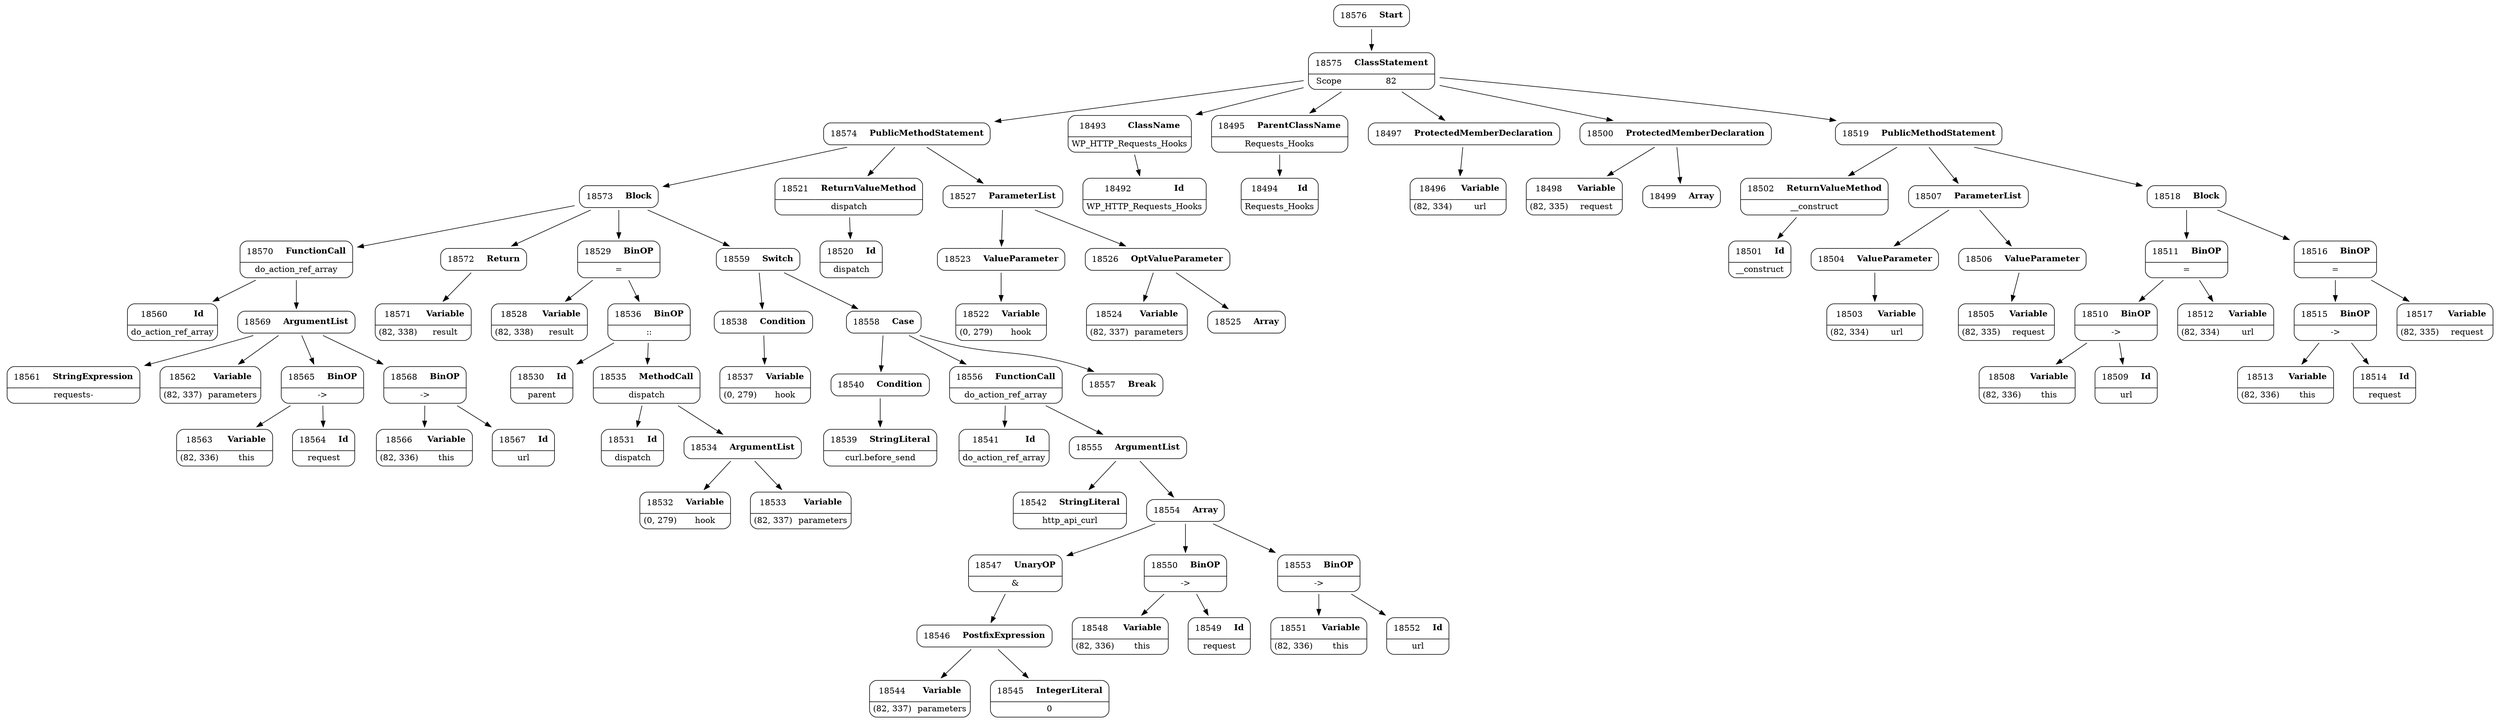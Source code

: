 digraph ast {
node [shape=none];
18560 [label=<<TABLE border='1' cellspacing='0' cellpadding='10' style='rounded' ><TR><TD border='0'>18560</TD><TD border='0'><B>Id</B></TD></TR><HR/><TR><TD border='0' cellpadding='5' colspan='2'>do_action_ref_array</TD></TR></TABLE>>];
18561 [label=<<TABLE border='1' cellspacing='0' cellpadding='10' style='rounded' ><TR><TD border='0'>18561</TD><TD border='0'><B>StringExpression</B></TD></TR><HR/><TR><TD border='0' cellpadding='5' colspan='2'>requests-</TD></TR></TABLE>>];
18562 [label=<<TABLE border='1' cellspacing='0' cellpadding='10' style='rounded' ><TR><TD border='0'>18562</TD><TD border='0'><B>Variable</B></TD></TR><HR/><TR><TD border='0' cellpadding='5'>(82, 337)</TD><TD border='0' cellpadding='5'>parameters</TD></TR></TABLE>>];
18563 [label=<<TABLE border='1' cellspacing='0' cellpadding='10' style='rounded' ><TR><TD border='0'>18563</TD><TD border='0'><B>Variable</B></TD></TR><HR/><TR><TD border='0' cellpadding='5'>(82, 336)</TD><TD border='0' cellpadding='5'>this</TD></TR></TABLE>>];
18564 [label=<<TABLE border='1' cellspacing='0' cellpadding='10' style='rounded' ><TR><TD border='0'>18564</TD><TD border='0'><B>Id</B></TD></TR><HR/><TR><TD border='0' cellpadding='5' colspan='2'>request</TD></TR></TABLE>>];
18565 [label=<<TABLE border='1' cellspacing='0' cellpadding='10' style='rounded' ><TR><TD border='0'>18565</TD><TD border='0'><B>BinOP</B></TD></TR><HR/><TR><TD border='0' cellpadding='5' colspan='2'>-&gt;</TD></TR></TABLE>>];
18565 -> 18563 [weight=2];
18565 -> 18564 [weight=2];
18566 [label=<<TABLE border='1' cellspacing='0' cellpadding='10' style='rounded' ><TR><TD border='0'>18566</TD><TD border='0'><B>Variable</B></TD></TR><HR/><TR><TD border='0' cellpadding='5'>(82, 336)</TD><TD border='0' cellpadding='5'>this</TD></TR></TABLE>>];
18567 [label=<<TABLE border='1' cellspacing='0' cellpadding='10' style='rounded' ><TR><TD border='0'>18567</TD><TD border='0'><B>Id</B></TD></TR><HR/><TR><TD border='0' cellpadding='5' colspan='2'>url</TD></TR></TABLE>>];
18568 [label=<<TABLE border='1' cellspacing='0' cellpadding='10' style='rounded' ><TR><TD border='0'>18568</TD><TD border='0'><B>BinOP</B></TD></TR><HR/><TR><TD border='0' cellpadding='5' colspan='2'>-&gt;</TD></TR></TABLE>>];
18568 -> 18566 [weight=2];
18568 -> 18567 [weight=2];
18569 [label=<<TABLE border='1' cellspacing='0' cellpadding='10' style='rounded' ><TR><TD border='0'>18569</TD><TD border='0'><B>ArgumentList</B></TD></TR></TABLE>>];
18569 -> 18561 [weight=2];
18569 -> 18562 [weight=2];
18569 -> 18565 [weight=2];
18569 -> 18568 [weight=2];
18570 [label=<<TABLE border='1' cellspacing='0' cellpadding='10' style='rounded' ><TR><TD border='0'>18570</TD><TD border='0'><B>FunctionCall</B></TD></TR><HR/><TR><TD border='0' cellpadding='5' colspan='2'>do_action_ref_array</TD></TR></TABLE>>];
18570 -> 18560 [weight=2];
18570 -> 18569 [weight=2];
18571 [label=<<TABLE border='1' cellspacing='0' cellpadding='10' style='rounded' ><TR><TD border='0'>18571</TD><TD border='0'><B>Variable</B></TD></TR><HR/><TR><TD border='0' cellpadding='5'>(82, 338)</TD><TD border='0' cellpadding='5'>result</TD></TR></TABLE>>];
18572 [label=<<TABLE border='1' cellspacing='0' cellpadding='10' style='rounded' ><TR><TD border='0'>18572</TD><TD border='0'><B>Return</B></TD></TR></TABLE>>];
18572 -> 18571 [weight=2];
18573 [label=<<TABLE border='1' cellspacing='0' cellpadding='10' style='rounded' ><TR><TD border='0'>18573</TD><TD border='0'><B>Block</B></TD></TR></TABLE>>];
18573 -> 18529 [weight=2];
18573 -> 18559 [weight=2];
18573 -> 18570 [weight=2];
18573 -> 18572 [weight=2];
18574 [label=<<TABLE border='1' cellspacing='0' cellpadding='10' style='rounded' ><TR><TD border='0'>18574</TD><TD border='0'><B>PublicMethodStatement</B></TD></TR></TABLE>>];
18574 -> 18521 [weight=2];
18574 -> 18527 [weight=2];
18574 -> 18573 [weight=2];
18575 [label=<<TABLE border='1' cellspacing='0' cellpadding='10' style='rounded' ><TR><TD border='0'>18575</TD><TD border='0'><B>ClassStatement</B></TD></TR><HR/><TR><TD border='0' cellpadding='5'>Scope</TD><TD border='0' cellpadding='5'>82</TD></TR></TABLE>>];
18575 -> 18493 [weight=2];
18575 -> 18495 [weight=2];
18575 -> 18497 [weight=2];
18575 -> 18500 [weight=2];
18575 -> 18519 [weight=2];
18575 -> 18574 [weight=2];
18576 [label=<<TABLE border='1' cellspacing='0' cellpadding='10' style='rounded' ><TR><TD border='0'>18576</TD><TD border='0'><B>Start</B></TD></TR></TABLE>>];
18576 -> 18575 [weight=2];
18492 [label=<<TABLE border='1' cellspacing='0' cellpadding='10' style='rounded' ><TR><TD border='0'>18492</TD><TD border='0'><B>Id</B></TD></TR><HR/><TR><TD border='0' cellpadding='5' colspan='2'>WP_HTTP_Requests_Hooks</TD></TR></TABLE>>];
18493 [label=<<TABLE border='1' cellspacing='0' cellpadding='10' style='rounded' ><TR><TD border='0'>18493</TD><TD border='0'><B>ClassName</B></TD></TR><HR/><TR><TD border='0' cellpadding='5' colspan='2'>WP_HTTP_Requests_Hooks</TD></TR></TABLE>>];
18493 -> 18492 [weight=2];
18494 [label=<<TABLE border='1' cellspacing='0' cellpadding='10' style='rounded' ><TR><TD border='0'>18494</TD><TD border='0'><B>Id</B></TD></TR><HR/><TR><TD border='0' cellpadding='5' colspan='2'>Requests_Hooks</TD></TR></TABLE>>];
18495 [label=<<TABLE border='1' cellspacing='0' cellpadding='10' style='rounded' ><TR><TD border='0'>18495</TD><TD border='0'><B>ParentClassName</B></TD></TR><HR/><TR><TD border='0' cellpadding='5' colspan='2'>Requests_Hooks</TD></TR></TABLE>>];
18495 -> 18494 [weight=2];
18496 [label=<<TABLE border='1' cellspacing='0' cellpadding='10' style='rounded' ><TR><TD border='0'>18496</TD><TD border='0'><B>Variable</B></TD></TR><HR/><TR><TD border='0' cellpadding='5'>(82, 334)</TD><TD border='0' cellpadding='5'>url</TD></TR></TABLE>>];
18497 [label=<<TABLE border='1' cellspacing='0' cellpadding='10' style='rounded' ><TR><TD border='0'>18497</TD><TD border='0'><B>ProtectedMemberDeclaration</B></TD></TR></TABLE>>];
18497 -> 18496 [weight=2];
18498 [label=<<TABLE border='1' cellspacing='0' cellpadding='10' style='rounded' ><TR><TD border='0'>18498</TD><TD border='0'><B>Variable</B></TD></TR><HR/><TR><TD border='0' cellpadding='5'>(82, 335)</TD><TD border='0' cellpadding='5'>request</TD></TR></TABLE>>];
18499 [label=<<TABLE border='1' cellspacing='0' cellpadding='10' style='rounded' ><TR><TD border='0'>18499</TD><TD border='0'><B>Array</B></TD></TR></TABLE>>];
18500 [label=<<TABLE border='1' cellspacing='0' cellpadding='10' style='rounded' ><TR><TD border='0'>18500</TD><TD border='0'><B>ProtectedMemberDeclaration</B></TD></TR></TABLE>>];
18500 -> 18498 [weight=2];
18500 -> 18499 [weight=2];
18501 [label=<<TABLE border='1' cellspacing='0' cellpadding='10' style='rounded' ><TR><TD border='0'>18501</TD><TD border='0'><B>Id</B></TD></TR><HR/><TR><TD border='0' cellpadding='5' colspan='2'>__construct</TD></TR></TABLE>>];
18502 [label=<<TABLE border='1' cellspacing='0' cellpadding='10' style='rounded' ><TR><TD border='0'>18502</TD><TD border='0'><B>ReturnValueMethod</B></TD></TR><HR/><TR><TD border='0' cellpadding='5' colspan='2'>__construct</TD></TR></TABLE>>];
18502 -> 18501 [weight=2];
18503 [label=<<TABLE border='1' cellspacing='0' cellpadding='10' style='rounded' ><TR><TD border='0'>18503</TD><TD border='0'><B>Variable</B></TD></TR><HR/><TR><TD border='0' cellpadding='5'>(82, 334)</TD><TD border='0' cellpadding='5'>url</TD></TR></TABLE>>];
18504 [label=<<TABLE border='1' cellspacing='0' cellpadding='10' style='rounded' ><TR><TD border='0'>18504</TD><TD border='0'><B>ValueParameter</B></TD></TR></TABLE>>];
18504 -> 18503 [weight=2];
18505 [label=<<TABLE border='1' cellspacing='0' cellpadding='10' style='rounded' ><TR><TD border='0'>18505</TD><TD border='0'><B>Variable</B></TD></TR><HR/><TR><TD border='0' cellpadding='5'>(82, 335)</TD><TD border='0' cellpadding='5'>request</TD></TR></TABLE>>];
18506 [label=<<TABLE border='1' cellspacing='0' cellpadding='10' style='rounded' ><TR><TD border='0'>18506</TD><TD border='0'><B>ValueParameter</B></TD></TR></TABLE>>];
18506 -> 18505 [weight=2];
18507 [label=<<TABLE border='1' cellspacing='0' cellpadding='10' style='rounded' ><TR><TD border='0'>18507</TD><TD border='0'><B>ParameterList</B></TD></TR></TABLE>>];
18507 -> 18504 [weight=2];
18507 -> 18506 [weight=2];
18508 [label=<<TABLE border='1' cellspacing='0' cellpadding='10' style='rounded' ><TR><TD border='0'>18508</TD><TD border='0'><B>Variable</B></TD></TR><HR/><TR><TD border='0' cellpadding='5'>(82, 336)</TD><TD border='0' cellpadding='5'>this</TD></TR></TABLE>>];
18509 [label=<<TABLE border='1' cellspacing='0' cellpadding='10' style='rounded' ><TR><TD border='0'>18509</TD><TD border='0'><B>Id</B></TD></TR><HR/><TR><TD border='0' cellpadding='5' colspan='2'>url</TD></TR></TABLE>>];
18510 [label=<<TABLE border='1' cellspacing='0' cellpadding='10' style='rounded' ><TR><TD border='0'>18510</TD><TD border='0'><B>BinOP</B></TD></TR><HR/><TR><TD border='0' cellpadding='5' colspan='2'>-&gt;</TD></TR></TABLE>>];
18510 -> 18508 [weight=2];
18510 -> 18509 [weight=2];
18511 [label=<<TABLE border='1' cellspacing='0' cellpadding='10' style='rounded' ><TR><TD border='0'>18511</TD><TD border='0'><B>BinOP</B></TD></TR><HR/><TR><TD border='0' cellpadding='5' colspan='2'>=</TD></TR></TABLE>>];
18511 -> 18510 [weight=2];
18511 -> 18512 [weight=2];
18512 [label=<<TABLE border='1' cellspacing='0' cellpadding='10' style='rounded' ><TR><TD border='0'>18512</TD><TD border='0'><B>Variable</B></TD></TR><HR/><TR><TD border='0' cellpadding='5'>(82, 334)</TD><TD border='0' cellpadding='5'>url</TD></TR></TABLE>>];
18513 [label=<<TABLE border='1' cellspacing='0' cellpadding='10' style='rounded' ><TR><TD border='0'>18513</TD><TD border='0'><B>Variable</B></TD></TR><HR/><TR><TD border='0' cellpadding='5'>(82, 336)</TD><TD border='0' cellpadding='5'>this</TD></TR></TABLE>>];
18514 [label=<<TABLE border='1' cellspacing='0' cellpadding='10' style='rounded' ><TR><TD border='0'>18514</TD><TD border='0'><B>Id</B></TD></TR><HR/><TR><TD border='0' cellpadding='5' colspan='2'>request</TD></TR></TABLE>>];
18515 [label=<<TABLE border='1' cellspacing='0' cellpadding='10' style='rounded' ><TR><TD border='0'>18515</TD><TD border='0'><B>BinOP</B></TD></TR><HR/><TR><TD border='0' cellpadding='5' colspan='2'>-&gt;</TD></TR></TABLE>>];
18515 -> 18513 [weight=2];
18515 -> 18514 [weight=2];
18516 [label=<<TABLE border='1' cellspacing='0' cellpadding='10' style='rounded' ><TR><TD border='0'>18516</TD><TD border='0'><B>BinOP</B></TD></TR><HR/><TR><TD border='0' cellpadding='5' colspan='2'>=</TD></TR></TABLE>>];
18516 -> 18515 [weight=2];
18516 -> 18517 [weight=2];
18517 [label=<<TABLE border='1' cellspacing='0' cellpadding='10' style='rounded' ><TR><TD border='0'>18517</TD><TD border='0'><B>Variable</B></TD></TR><HR/><TR><TD border='0' cellpadding='5'>(82, 335)</TD><TD border='0' cellpadding='5'>request</TD></TR></TABLE>>];
18518 [label=<<TABLE border='1' cellspacing='0' cellpadding='10' style='rounded' ><TR><TD border='0'>18518</TD><TD border='0'><B>Block</B></TD></TR></TABLE>>];
18518 -> 18511 [weight=2];
18518 -> 18516 [weight=2];
18519 [label=<<TABLE border='1' cellspacing='0' cellpadding='10' style='rounded' ><TR><TD border='0'>18519</TD><TD border='0'><B>PublicMethodStatement</B></TD></TR></TABLE>>];
18519 -> 18502 [weight=2];
18519 -> 18507 [weight=2];
18519 -> 18518 [weight=2];
18520 [label=<<TABLE border='1' cellspacing='0' cellpadding='10' style='rounded' ><TR><TD border='0'>18520</TD><TD border='0'><B>Id</B></TD></TR><HR/><TR><TD border='0' cellpadding='5' colspan='2'>dispatch</TD></TR></TABLE>>];
18521 [label=<<TABLE border='1' cellspacing='0' cellpadding='10' style='rounded' ><TR><TD border='0'>18521</TD><TD border='0'><B>ReturnValueMethod</B></TD></TR><HR/><TR><TD border='0' cellpadding='5' colspan='2'>dispatch</TD></TR></TABLE>>];
18521 -> 18520 [weight=2];
18522 [label=<<TABLE border='1' cellspacing='0' cellpadding='10' style='rounded' ><TR><TD border='0'>18522</TD><TD border='0'><B>Variable</B></TD></TR><HR/><TR><TD border='0' cellpadding='5'>(0, 279)</TD><TD border='0' cellpadding='5'>hook</TD></TR></TABLE>>];
18523 [label=<<TABLE border='1' cellspacing='0' cellpadding='10' style='rounded' ><TR><TD border='0'>18523</TD><TD border='0'><B>ValueParameter</B></TD></TR></TABLE>>];
18523 -> 18522 [weight=2];
18524 [label=<<TABLE border='1' cellspacing='0' cellpadding='10' style='rounded' ><TR><TD border='0'>18524</TD><TD border='0'><B>Variable</B></TD></TR><HR/><TR><TD border='0' cellpadding='5'>(82, 337)</TD><TD border='0' cellpadding='5'>parameters</TD></TR></TABLE>>];
18525 [label=<<TABLE border='1' cellspacing='0' cellpadding='10' style='rounded' ><TR><TD border='0'>18525</TD><TD border='0'><B>Array</B></TD></TR></TABLE>>];
18526 [label=<<TABLE border='1' cellspacing='0' cellpadding='10' style='rounded' ><TR><TD border='0'>18526</TD><TD border='0'><B>OptValueParameter</B></TD></TR></TABLE>>];
18526 -> 18524 [weight=2];
18526 -> 18525 [weight=2];
18527 [label=<<TABLE border='1' cellspacing='0' cellpadding='10' style='rounded' ><TR><TD border='0'>18527</TD><TD border='0'><B>ParameterList</B></TD></TR></TABLE>>];
18527 -> 18523 [weight=2];
18527 -> 18526 [weight=2];
18528 [label=<<TABLE border='1' cellspacing='0' cellpadding='10' style='rounded' ><TR><TD border='0'>18528</TD><TD border='0'><B>Variable</B></TD></TR><HR/><TR><TD border='0' cellpadding='5'>(82, 338)</TD><TD border='0' cellpadding='5'>result</TD></TR></TABLE>>];
18529 [label=<<TABLE border='1' cellspacing='0' cellpadding='10' style='rounded' ><TR><TD border='0'>18529</TD><TD border='0'><B>BinOP</B></TD></TR><HR/><TR><TD border='0' cellpadding='5' colspan='2'>=</TD></TR></TABLE>>];
18529 -> 18528 [weight=2];
18529 -> 18536 [weight=2];
18530 [label=<<TABLE border='1' cellspacing='0' cellpadding='10' style='rounded' ><TR><TD border='0'>18530</TD><TD border='0'><B>Id</B></TD></TR><HR/><TR><TD border='0' cellpadding='5' colspan='2'>parent</TD></TR></TABLE>>];
18531 [label=<<TABLE border='1' cellspacing='0' cellpadding='10' style='rounded' ><TR><TD border='0'>18531</TD><TD border='0'><B>Id</B></TD></TR><HR/><TR><TD border='0' cellpadding='5' colspan='2'>dispatch</TD></TR></TABLE>>];
18532 [label=<<TABLE border='1' cellspacing='0' cellpadding='10' style='rounded' ><TR><TD border='0'>18532</TD><TD border='0'><B>Variable</B></TD></TR><HR/><TR><TD border='0' cellpadding='5'>(0, 279)</TD><TD border='0' cellpadding='5'>hook</TD></TR></TABLE>>];
18533 [label=<<TABLE border='1' cellspacing='0' cellpadding='10' style='rounded' ><TR><TD border='0'>18533</TD><TD border='0'><B>Variable</B></TD></TR><HR/><TR><TD border='0' cellpadding='5'>(82, 337)</TD><TD border='0' cellpadding='5'>parameters</TD></TR></TABLE>>];
18534 [label=<<TABLE border='1' cellspacing='0' cellpadding='10' style='rounded' ><TR><TD border='0'>18534</TD><TD border='0'><B>ArgumentList</B></TD></TR></TABLE>>];
18534 -> 18532 [weight=2];
18534 -> 18533 [weight=2];
18535 [label=<<TABLE border='1' cellspacing='0' cellpadding='10' style='rounded' ><TR><TD border='0'>18535</TD><TD border='0'><B>MethodCall</B></TD></TR><HR/><TR><TD border='0' cellpadding='5' colspan='2'>dispatch</TD></TR></TABLE>>];
18535 -> 18531 [weight=2];
18535 -> 18534 [weight=2];
18536 [label=<<TABLE border='1' cellspacing='0' cellpadding='10' style='rounded' ><TR><TD border='0'>18536</TD><TD border='0'><B>BinOP</B></TD></TR><HR/><TR><TD border='0' cellpadding='5' colspan='2'>::</TD></TR></TABLE>>];
18536 -> 18530 [weight=2];
18536 -> 18535 [weight=2];
18537 [label=<<TABLE border='1' cellspacing='0' cellpadding='10' style='rounded' ><TR><TD border='0'>18537</TD><TD border='0'><B>Variable</B></TD></TR><HR/><TR><TD border='0' cellpadding='5'>(0, 279)</TD><TD border='0' cellpadding='5'>hook</TD></TR></TABLE>>];
18538 [label=<<TABLE border='1' cellspacing='0' cellpadding='10' style='rounded' ><TR><TD border='0'>18538</TD><TD border='0'><B>Condition</B></TD></TR></TABLE>>];
18538 -> 18537 [weight=2];
18539 [label=<<TABLE border='1' cellspacing='0' cellpadding='10' style='rounded' ><TR><TD border='0'>18539</TD><TD border='0'><B>StringLiteral</B></TD></TR><HR/><TR><TD border='0' cellpadding='5' colspan='2'>curl.before_send</TD></TR></TABLE>>];
18540 [label=<<TABLE border='1' cellspacing='0' cellpadding='10' style='rounded' ><TR><TD border='0'>18540</TD><TD border='0'><B>Condition</B></TD></TR></TABLE>>];
18540 -> 18539 [weight=2];
18541 [label=<<TABLE border='1' cellspacing='0' cellpadding='10' style='rounded' ><TR><TD border='0'>18541</TD><TD border='0'><B>Id</B></TD></TR><HR/><TR><TD border='0' cellpadding='5' colspan='2'>do_action_ref_array</TD></TR></TABLE>>];
18542 [label=<<TABLE border='1' cellspacing='0' cellpadding='10' style='rounded' ><TR><TD border='0'>18542</TD><TD border='0'><B>StringLiteral</B></TD></TR><HR/><TR><TD border='0' cellpadding='5' colspan='2'>http_api_curl</TD></TR></TABLE>>];
18544 [label=<<TABLE border='1' cellspacing='0' cellpadding='10' style='rounded' ><TR><TD border='0'>18544</TD><TD border='0'><B>Variable</B></TD></TR><HR/><TR><TD border='0' cellpadding='5'>(82, 337)</TD><TD border='0' cellpadding='5'>parameters</TD></TR></TABLE>>];
18545 [label=<<TABLE border='1' cellspacing='0' cellpadding='10' style='rounded' ><TR><TD border='0'>18545</TD><TD border='0'><B>IntegerLiteral</B></TD></TR><HR/><TR><TD border='0' cellpadding='5' colspan='2'>0</TD></TR></TABLE>>];
18546 [label=<<TABLE border='1' cellspacing='0' cellpadding='10' style='rounded' ><TR><TD border='0'>18546</TD><TD border='0'><B>PostfixExpression</B></TD></TR></TABLE>>];
18546 -> 18544 [weight=2];
18546 -> 18545 [weight=2];
18547 [label=<<TABLE border='1' cellspacing='0' cellpadding='10' style='rounded' ><TR><TD border='0'>18547</TD><TD border='0'><B>UnaryOP</B></TD></TR><HR/><TR><TD border='0' cellpadding='5' colspan='2'>&amp;</TD></TR></TABLE>>];
18547 -> 18546 [weight=2];
18548 [label=<<TABLE border='1' cellspacing='0' cellpadding='10' style='rounded' ><TR><TD border='0'>18548</TD><TD border='0'><B>Variable</B></TD></TR><HR/><TR><TD border='0' cellpadding='5'>(82, 336)</TD><TD border='0' cellpadding='5'>this</TD></TR></TABLE>>];
18549 [label=<<TABLE border='1' cellspacing='0' cellpadding='10' style='rounded' ><TR><TD border='0'>18549</TD><TD border='0'><B>Id</B></TD></TR><HR/><TR><TD border='0' cellpadding='5' colspan='2'>request</TD></TR></TABLE>>];
18550 [label=<<TABLE border='1' cellspacing='0' cellpadding='10' style='rounded' ><TR><TD border='0'>18550</TD><TD border='0'><B>BinOP</B></TD></TR><HR/><TR><TD border='0' cellpadding='5' colspan='2'>-&gt;</TD></TR></TABLE>>];
18550 -> 18548 [weight=2];
18550 -> 18549 [weight=2];
18551 [label=<<TABLE border='1' cellspacing='0' cellpadding='10' style='rounded' ><TR><TD border='0'>18551</TD><TD border='0'><B>Variable</B></TD></TR><HR/><TR><TD border='0' cellpadding='5'>(82, 336)</TD><TD border='0' cellpadding='5'>this</TD></TR></TABLE>>];
18552 [label=<<TABLE border='1' cellspacing='0' cellpadding='10' style='rounded' ><TR><TD border='0'>18552</TD><TD border='0'><B>Id</B></TD></TR><HR/><TR><TD border='0' cellpadding='5' colspan='2'>url</TD></TR></TABLE>>];
18553 [label=<<TABLE border='1' cellspacing='0' cellpadding='10' style='rounded' ><TR><TD border='0'>18553</TD><TD border='0'><B>BinOP</B></TD></TR><HR/><TR><TD border='0' cellpadding='5' colspan='2'>-&gt;</TD></TR></TABLE>>];
18553 -> 18551 [weight=2];
18553 -> 18552 [weight=2];
18554 [label=<<TABLE border='1' cellspacing='0' cellpadding='10' style='rounded' ><TR><TD border='0'>18554</TD><TD border='0'><B>Array</B></TD></TR></TABLE>>];
18554 -> 18547 [weight=2];
18554 -> 18550 [weight=2];
18554 -> 18553 [weight=2];
18555 [label=<<TABLE border='1' cellspacing='0' cellpadding='10' style='rounded' ><TR><TD border='0'>18555</TD><TD border='0'><B>ArgumentList</B></TD></TR></TABLE>>];
18555 -> 18542 [weight=2];
18555 -> 18554 [weight=2];
18556 [label=<<TABLE border='1' cellspacing='0' cellpadding='10' style='rounded' ><TR><TD border='0'>18556</TD><TD border='0'><B>FunctionCall</B></TD></TR><HR/><TR><TD border='0' cellpadding='5' colspan='2'>do_action_ref_array</TD></TR></TABLE>>];
18556 -> 18541 [weight=2];
18556 -> 18555 [weight=2];
18557 [label=<<TABLE border='1' cellspacing='0' cellpadding='10' style='rounded' ><TR><TD border='0'>18557</TD><TD border='0'><B>Break</B></TD></TR></TABLE>>];
18558 [label=<<TABLE border='1' cellspacing='0' cellpadding='10' style='rounded' ><TR><TD border='0'>18558</TD><TD border='0'><B>Case</B></TD></TR></TABLE>>];
18558 -> 18540 [weight=2];
18558 -> 18556 [weight=2];
18558 -> 18557 [weight=2];
18559 [label=<<TABLE border='1' cellspacing='0' cellpadding='10' style='rounded' ><TR><TD border='0'>18559</TD><TD border='0'><B>Switch</B></TD></TR></TABLE>>];
18559 -> 18538 [weight=2];
18559 -> 18558 [weight=2];
}
